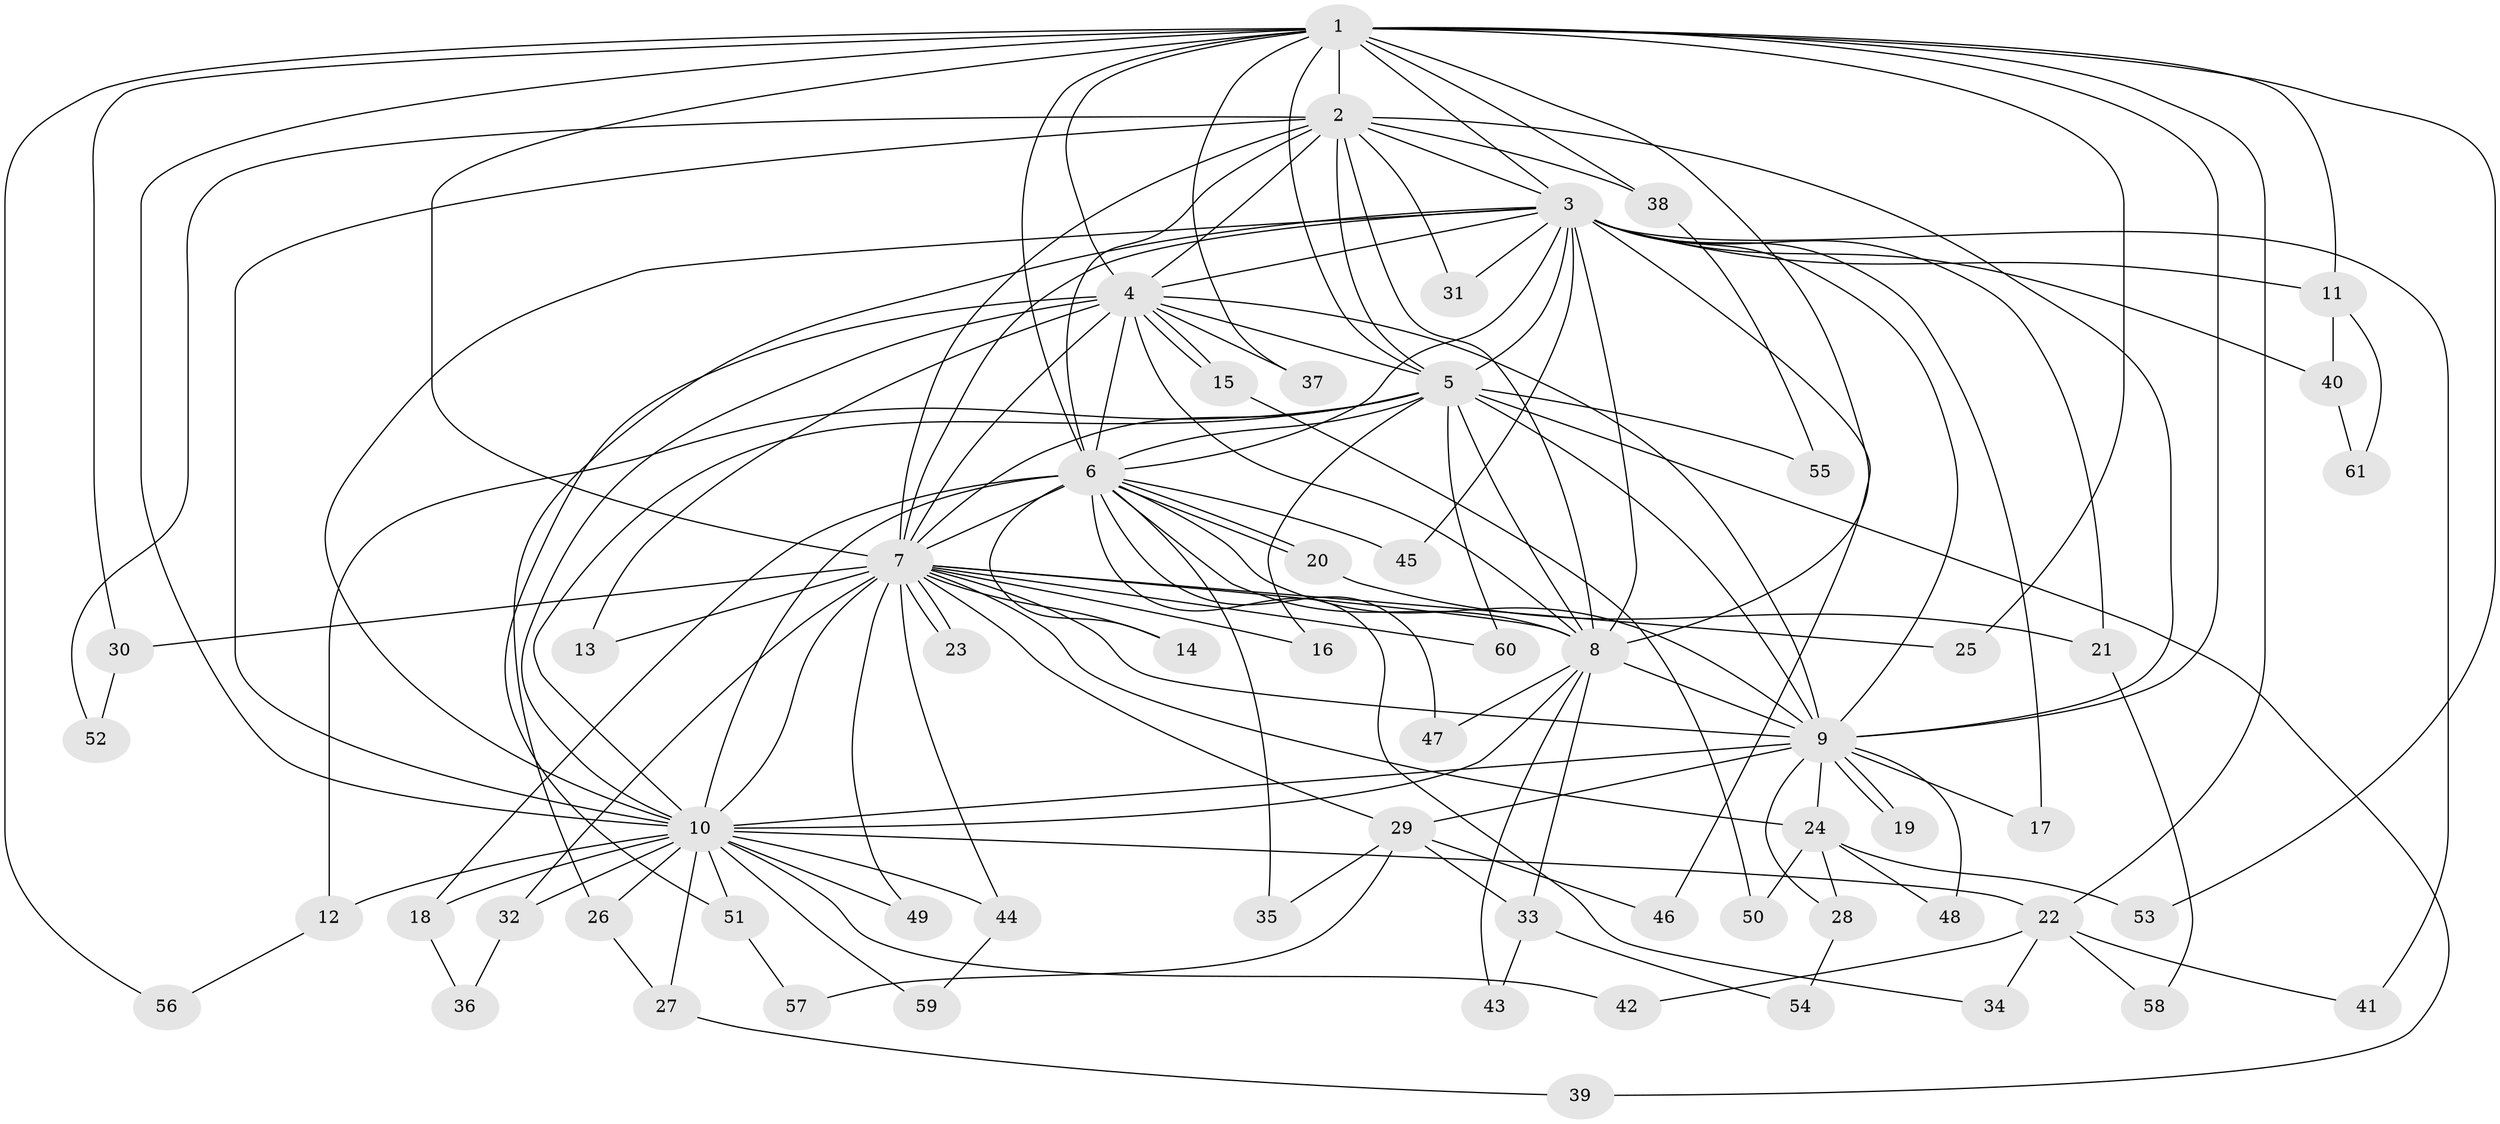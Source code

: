 // coarse degree distribution, {15: 0.047619047619047616, 14: 0.023809523809523808, 17: 0.047619047619047616, 12: 0.047619047619047616, 19: 0.023809523809523808, 9: 0.023809523809523808, 4: 0.023809523809523808, 3: 0.16666666666666666, 2: 0.5238095238095238, 6: 0.047619047619047616, 7: 0.023809523809523808}
// Generated by graph-tools (version 1.1) at 2025/17/03/04/25 18:17:39]
// undirected, 61 vertices, 147 edges
graph export_dot {
graph [start="1"]
  node [color=gray90,style=filled];
  1;
  2;
  3;
  4;
  5;
  6;
  7;
  8;
  9;
  10;
  11;
  12;
  13;
  14;
  15;
  16;
  17;
  18;
  19;
  20;
  21;
  22;
  23;
  24;
  25;
  26;
  27;
  28;
  29;
  30;
  31;
  32;
  33;
  34;
  35;
  36;
  37;
  38;
  39;
  40;
  41;
  42;
  43;
  44;
  45;
  46;
  47;
  48;
  49;
  50;
  51;
  52;
  53;
  54;
  55;
  56;
  57;
  58;
  59;
  60;
  61;
  1 -- 2;
  1 -- 3;
  1 -- 4;
  1 -- 5;
  1 -- 6;
  1 -- 7;
  1 -- 8;
  1 -- 9;
  1 -- 10;
  1 -- 11;
  1 -- 22;
  1 -- 25;
  1 -- 30;
  1 -- 37;
  1 -- 38;
  1 -- 53;
  1 -- 56;
  2 -- 3;
  2 -- 4;
  2 -- 5;
  2 -- 6;
  2 -- 7;
  2 -- 8;
  2 -- 9;
  2 -- 10;
  2 -- 31;
  2 -- 38;
  2 -- 52;
  3 -- 4;
  3 -- 5;
  3 -- 6;
  3 -- 7;
  3 -- 8;
  3 -- 9;
  3 -- 10;
  3 -- 11;
  3 -- 17;
  3 -- 21;
  3 -- 26;
  3 -- 31;
  3 -- 40;
  3 -- 41;
  3 -- 45;
  3 -- 46;
  4 -- 5;
  4 -- 6;
  4 -- 7;
  4 -- 8;
  4 -- 9;
  4 -- 10;
  4 -- 13;
  4 -- 15;
  4 -- 15;
  4 -- 37;
  4 -- 51;
  5 -- 6;
  5 -- 7;
  5 -- 8;
  5 -- 9;
  5 -- 10;
  5 -- 12;
  5 -- 16;
  5 -- 39;
  5 -- 55;
  5 -- 60;
  6 -- 7;
  6 -- 8;
  6 -- 9;
  6 -- 10;
  6 -- 14;
  6 -- 18;
  6 -- 20;
  6 -- 20;
  6 -- 34;
  6 -- 35;
  6 -- 45;
  6 -- 47;
  7 -- 8;
  7 -- 9;
  7 -- 10;
  7 -- 13;
  7 -- 14;
  7 -- 16;
  7 -- 23;
  7 -- 23;
  7 -- 24;
  7 -- 25;
  7 -- 29;
  7 -- 30;
  7 -- 32;
  7 -- 44;
  7 -- 49;
  7 -- 60;
  8 -- 9;
  8 -- 10;
  8 -- 33;
  8 -- 43;
  8 -- 47;
  9 -- 10;
  9 -- 17;
  9 -- 19;
  9 -- 19;
  9 -- 24;
  9 -- 28;
  9 -- 29;
  9 -- 48;
  10 -- 12;
  10 -- 18;
  10 -- 22;
  10 -- 26;
  10 -- 27;
  10 -- 32;
  10 -- 42;
  10 -- 44;
  10 -- 49;
  10 -- 51;
  10 -- 59;
  11 -- 40;
  11 -- 61;
  12 -- 56;
  15 -- 50;
  18 -- 36;
  20 -- 21;
  21 -- 58;
  22 -- 34;
  22 -- 41;
  22 -- 42;
  22 -- 58;
  24 -- 28;
  24 -- 48;
  24 -- 50;
  24 -- 53;
  26 -- 27;
  27 -- 39;
  28 -- 54;
  29 -- 33;
  29 -- 35;
  29 -- 46;
  29 -- 57;
  30 -- 52;
  32 -- 36;
  33 -- 43;
  33 -- 54;
  38 -- 55;
  40 -- 61;
  44 -- 59;
  51 -- 57;
}
